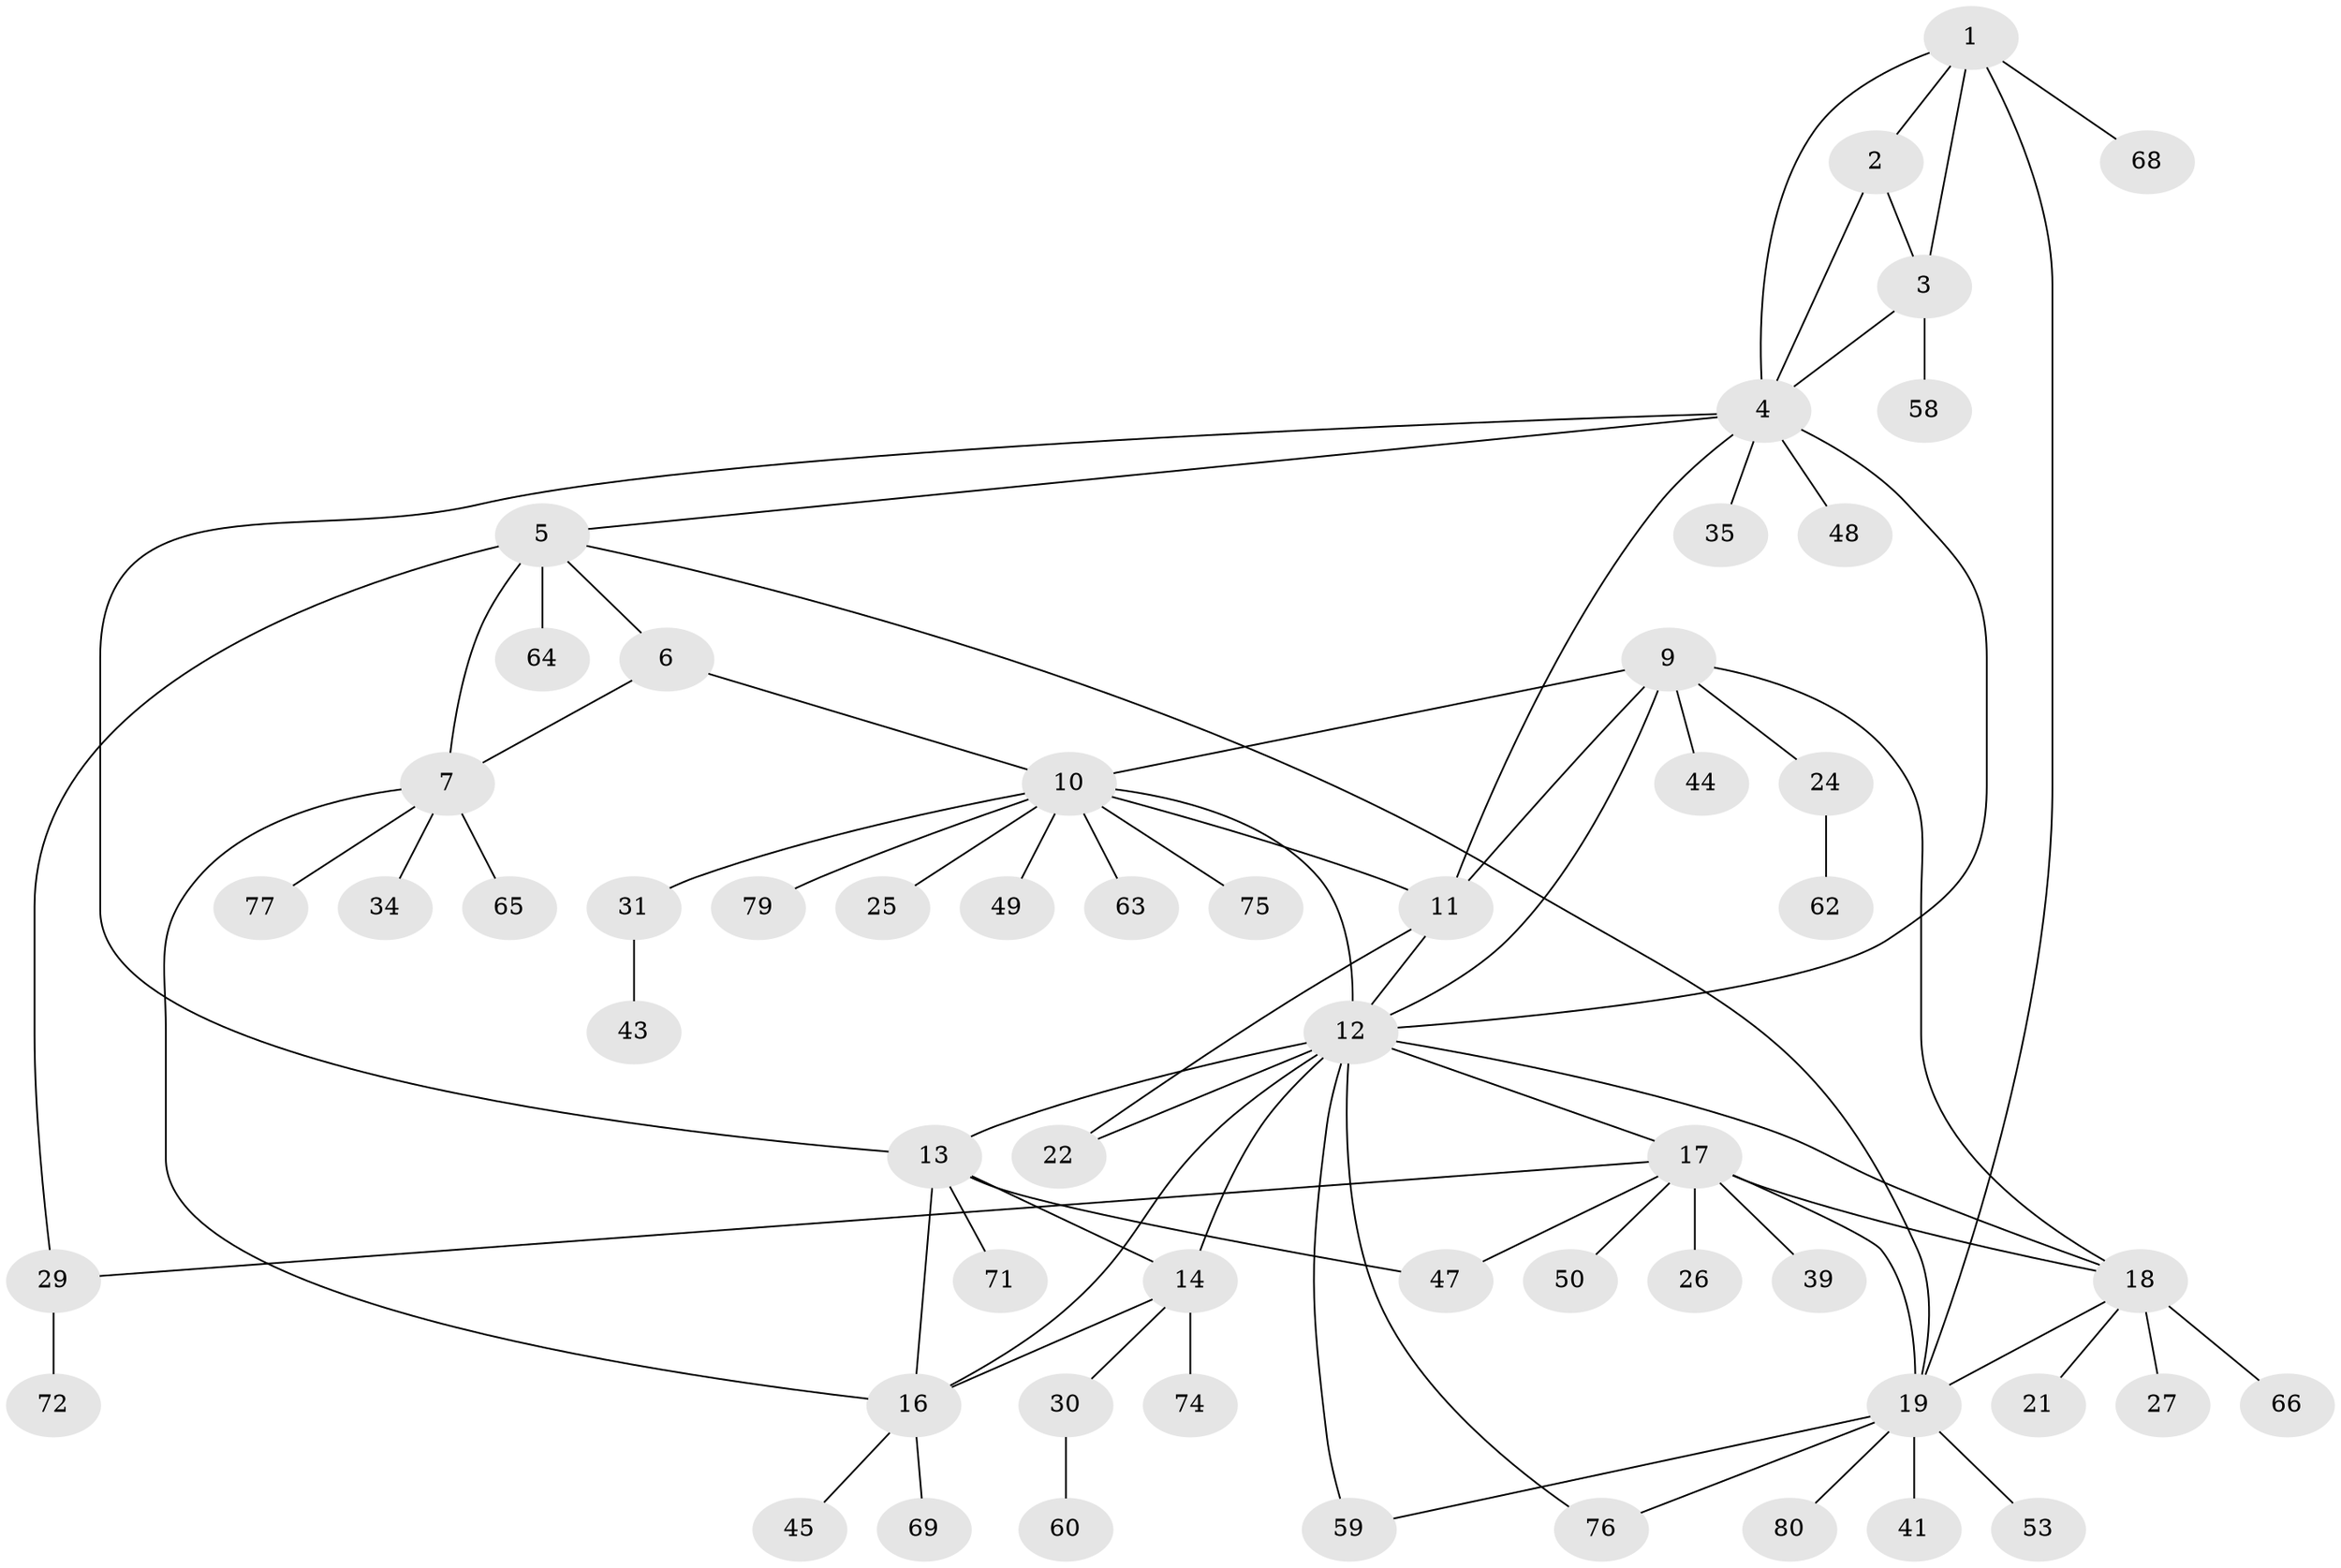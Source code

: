 // Generated by graph-tools (version 1.1) at 2025/52/02/27/25 19:52:19]
// undirected, 56 vertices, 79 edges
graph export_dot {
graph [start="1"]
  node [color=gray90,style=filled];
  1 [super="+33"];
  2 [super="+61"];
  3 [super="+28"];
  4 [super="+40"];
  5 [super="+37"];
  6 [super="+38"];
  7 [super="+8"];
  9 [super="+78"];
  10 [super="+23"];
  11 [super="+54"];
  12 [super="+15"];
  13 [super="+46"];
  14 [super="+55"];
  16;
  17 [super="+57"];
  18 [super="+42"];
  19 [super="+20"];
  21;
  22;
  24 [super="+32"];
  25;
  26;
  27;
  29 [super="+51"];
  30 [super="+52"];
  31;
  34;
  35 [super="+36"];
  39;
  41;
  43;
  44;
  45 [super="+70"];
  47 [super="+56"];
  48;
  49;
  50;
  53;
  58;
  59;
  60 [super="+67"];
  62 [super="+73"];
  63;
  64;
  65;
  66;
  68;
  69;
  71;
  72;
  74;
  75;
  76;
  77;
  79;
  80;
  1 -- 2;
  1 -- 3;
  1 -- 4;
  1 -- 68;
  1 -- 19;
  2 -- 3;
  2 -- 4;
  3 -- 4;
  3 -- 58;
  4 -- 5;
  4 -- 11;
  4 -- 35;
  4 -- 48;
  4 -- 12;
  4 -- 13;
  5 -- 6;
  5 -- 7 [weight=2];
  5 -- 29;
  5 -- 64;
  5 -- 19;
  6 -- 7 [weight=2];
  6 -- 10;
  7 -- 65;
  7 -- 16;
  7 -- 34;
  7 -- 77;
  9 -- 10;
  9 -- 11;
  9 -- 12;
  9 -- 24;
  9 -- 44;
  9 -- 18;
  10 -- 11;
  10 -- 12;
  10 -- 25;
  10 -- 31;
  10 -- 49;
  10 -- 63;
  10 -- 79;
  10 -- 75;
  11 -- 12;
  11 -- 22;
  12 -- 18;
  12 -- 59;
  12 -- 13;
  12 -- 14;
  12 -- 76;
  12 -- 16;
  12 -- 17;
  12 -- 22;
  13 -- 14;
  13 -- 16;
  13 -- 47;
  13 -- 71;
  14 -- 16;
  14 -- 30;
  14 -- 74;
  16 -- 45;
  16 -- 69;
  17 -- 18;
  17 -- 19 [weight=2];
  17 -- 26;
  17 -- 39;
  17 -- 50;
  17 -- 47;
  17 -- 29;
  18 -- 19 [weight=2];
  18 -- 21;
  18 -- 27;
  18 -- 66;
  19 -- 41;
  19 -- 53;
  19 -- 80;
  19 -- 59;
  19 -- 76;
  24 -- 62;
  29 -- 72;
  30 -- 60;
  31 -- 43;
}
